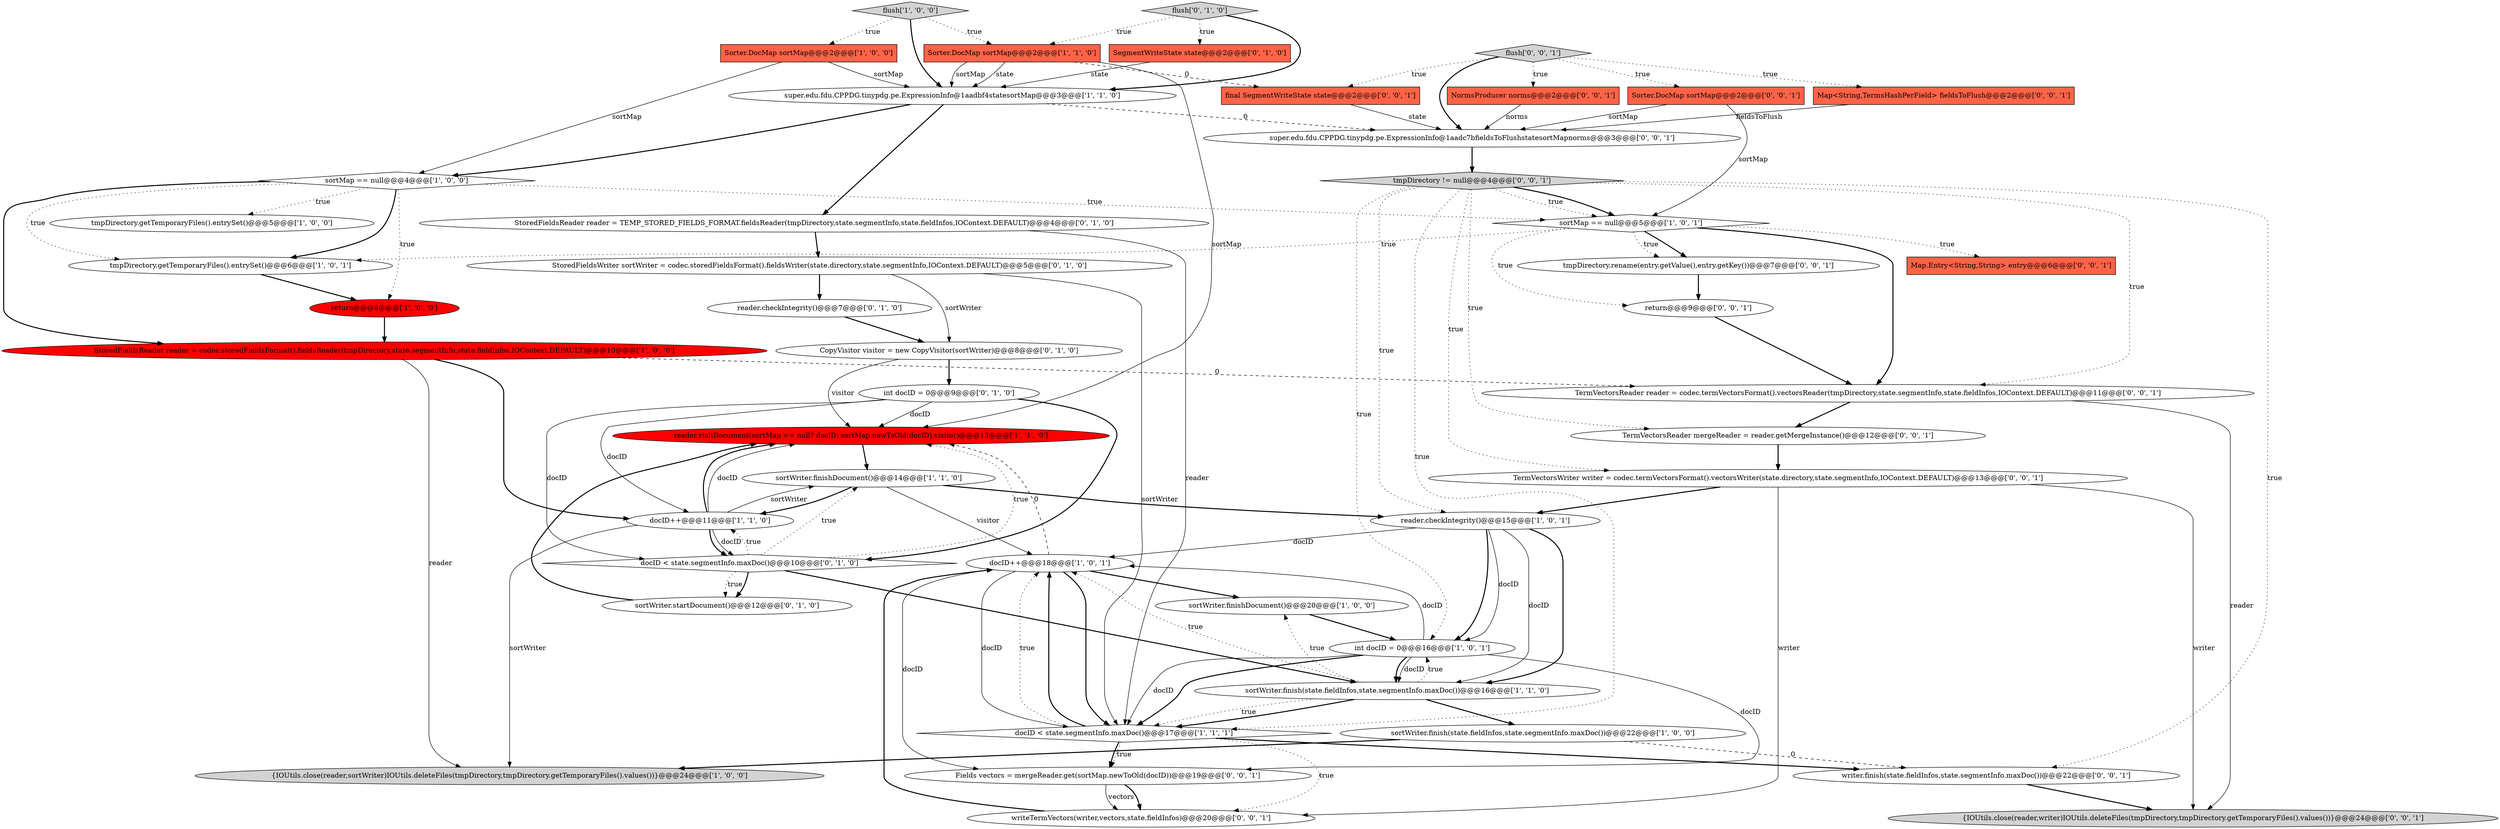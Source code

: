 digraph {
29 [style = filled, label = "SegmentWriteState state@@@2@@@['0', '1', '0']", fillcolor = tomato, shape = box image = "AAA0AAABBB2BBB"];
10 [style = filled, label = "docID++@@@18@@@['1', '0', '1']", fillcolor = white, shape = ellipse image = "AAA0AAABBB1BBB"];
17 [style = filled, label = "sortWriter.finish(state.fieldInfos,state.segmentInfo.maxDoc())@@@22@@@['1', '0', '0']", fillcolor = white, shape = ellipse image = "AAA0AAABBB1BBB"];
24 [style = filled, label = "CopyVisitor visitor = new CopyVisitor(sortWriter)@@@8@@@['0', '1', '0']", fillcolor = white, shape = ellipse image = "AAA0AAABBB2BBB"];
0 [style = filled, label = "reader.visitDocument(sortMap == null? docID: sortMap.newToOld(docID),visitor)@@@13@@@['1', '1', '0']", fillcolor = red, shape = ellipse image = "AAA1AAABBB1BBB"];
26 [style = filled, label = "int docID = 0@@@9@@@['0', '1', '0']", fillcolor = white, shape = ellipse image = "AAA0AAABBB2BBB"];
16 [style = filled, label = "tmpDirectory.getTemporaryFiles().entrySet()@@@6@@@['1', '0', '1']", fillcolor = white, shape = ellipse image = "AAA0AAABBB1BBB"];
32 [style = filled, label = "NormsProducer norms@@@2@@@['0', '0', '1']", fillcolor = tomato, shape = box image = "AAA0AAABBB3BBB"];
46 [style = filled, label = "Fields vectors = mergeReader.get(sortMap.newToOld(docID))@@@19@@@['0', '0', '1']", fillcolor = white, shape = ellipse image = "AAA0AAABBB3BBB"];
1 [style = filled, label = "tmpDirectory.getTemporaryFiles().entrySet()@@@5@@@['1', '0', '0']", fillcolor = white, shape = ellipse image = "AAA0AAABBB1BBB"];
18 [style = filled, label = "sortWriter.finish(state.fieldInfos,state.segmentInfo.maxDoc())@@@16@@@['1', '1', '0']", fillcolor = white, shape = ellipse image = "AAA0AAABBB1BBB"];
39 [style = filled, label = "tmpDirectory.rename(entry.getValue(),entry.getKey())@@@7@@@['0', '0', '1']", fillcolor = white, shape = ellipse image = "AAA0AAABBB3BBB"];
43 [style = filled, label = "return@@@9@@@['0', '0', '1']", fillcolor = white, shape = ellipse image = "AAA0AAABBB3BBB"];
20 [style = filled, label = "sortWriter.finishDocument()@@@20@@@['1', '0', '0']", fillcolor = white, shape = ellipse image = "AAA0AAABBB1BBB"];
27 [style = filled, label = "docID < state.segmentInfo.maxDoc()@@@10@@@['0', '1', '0']", fillcolor = white, shape = diamond image = "AAA0AAABBB2BBB"];
34 [style = filled, label = "{IOUtils.close(reader,writer)IOUtils.deleteFiles(tmpDirectory,tmpDirectory.getTemporaryFiles().values())}@@@24@@@['0', '0', '1']", fillcolor = lightgray, shape = ellipse image = "AAA0AAABBB3BBB"];
15 [style = filled, label = "int docID = 0@@@16@@@['1', '0', '1']", fillcolor = white, shape = ellipse image = "AAA0AAABBB1BBB"];
37 [style = filled, label = "final SegmentWriteState state@@@2@@@['0', '0', '1']", fillcolor = tomato, shape = box image = "AAA0AAABBB3BBB"];
35 [style = filled, label = "Sorter.DocMap sortMap@@@2@@@['0', '0', '1']", fillcolor = tomato, shape = box image = "AAA0AAABBB3BBB"];
2 [style = filled, label = "return@@@8@@@['1', '0', '0']", fillcolor = red, shape = ellipse image = "AAA1AAABBB1BBB"];
42 [style = filled, label = "flush['0', '0', '1']", fillcolor = lightgray, shape = diamond image = "AAA0AAABBB3BBB"];
31 [style = filled, label = "Map<String,TermsHashPerField> fieldsToFlush@@@2@@@['0', '0', '1']", fillcolor = tomato, shape = box image = "AAA0AAABBB3BBB"];
3 [style = filled, label = "StoredFieldsReader reader = codec.storedFieldsFormat().fieldsReader(tmpDirectory,state.segmentInfo,state.fieldInfos,IOContext.DEFAULT)@@@10@@@['1', '0', '0']", fillcolor = red, shape = ellipse image = "AAA1AAABBB1BBB"];
6 [style = filled, label = "Sorter.DocMap sortMap@@@2@@@['1', '0', '0']", fillcolor = tomato, shape = box image = "AAA0AAABBB1BBB"];
13 [style = filled, label = "{IOUtils.close(reader,sortWriter)IOUtils.deleteFiles(tmpDirectory,tmpDirectory.getTemporaryFiles().values())}@@@24@@@['1', '0', '0']", fillcolor = lightgray, shape = ellipse image = "AAA0AAABBB1BBB"];
36 [style = filled, label = "tmpDirectory != null@@@4@@@['0', '0', '1']", fillcolor = lightgray, shape = diamond image = "AAA0AAABBB3BBB"];
21 [style = filled, label = "sortWriter.startDocument()@@@12@@@['0', '1', '0']", fillcolor = white, shape = ellipse image = "AAA0AAABBB2BBB"];
41 [style = filled, label = "writer.finish(state.fieldInfos,state.segmentInfo.maxDoc())@@@22@@@['0', '0', '1']", fillcolor = white, shape = ellipse image = "AAA0AAABBB3BBB"];
12 [style = filled, label = "docID++@@@11@@@['1', '1', '0']", fillcolor = white, shape = ellipse image = "AAA0AAABBB1BBB"];
23 [style = filled, label = "reader.checkIntegrity()@@@7@@@['0', '1', '0']", fillcolor = white, shape = ellipse image = "AAA0AAABBB2BBB"];
25 [style = filled, label = "StoredFieldsReader reader = TEMP_STORED_FIELDS_FORMAT.fieldsReader(tmpDirectory,state.segmentInfo,state.fieldInfos,IOContext.DEFAULT)@@@4@@@['0', '1', '0']", fillcolor = white, shape = ellipse image = "AAA0AAABBB2BBB"];
30 [style = filled, label = "Map.Entry<String,String> entry@@@6@@@['0', '0', '1']", fillcolor = tomato, shape = box image = "AAA0AAABBB3BBB"];
45 [style = filled, label = "TermVectorsWriter writer = codec.termVectorsFormat().vectorsWriter(state.directory,state.segmentInfo,IOContext.DEFAULT)@@@13@@@['0', '0', '1']", fillcolor = white, shape = ellipse image = "AAA0AAABBB3BBB"];
22 [style = filled, label = "flush['0', '1', '0']", fillcolor = lightgray, shape = diamond image = "AAA0AAABBB2BBB"];
8 [style = filled, label = "sortMap == null@@@4@@@['1', '0', '0']", fillcolor = white, shape = diamond image = "AAA0AAABBB1BBB"];
33 [style = filled, label = "TermVectorsReader reader = codec.termVectorsFormat().vectorsReader(tmpDirectory,state.segmentInfo,state.fieldInfos,IOContext.DEFAULT)@@@11@@@['0', '0', '1']", fillcolor = white, shape = ellipse image = "AAA0AAABBB3BBB"];
38 [style = filled, label = "writeTermVectors(writer,vectors,state.fieldInfos)@@@20@@@['0', '0', '1']", fillcolor = white, shape = ellipse image = "AAA0AAABBB3BBB"];
4 [style = filled, label = "sortWriter.finishDocument()@@@14@@@['1', '1', '0']", fillcolor = white, shape = ellipse image = "AAA0AAABBB1BBB"];
40 [style = filled, label = "super.edu.fdu.CPPDG.tinypdg.pe.ExpressionInfo@1aadc7bfieldsToFlushstatesortMapnorms@@@3@@@['0', '0', '1']", fillcolor = white, shape = ellipse image = "AAA0AAABBB3BBB"];
28 [style = filled, label = "StoredFieldsWriter sortWriter = codec.storedFieldsFormat().fieldsWriter(state.directory,state.segmentInfo,IOContext.DEFAULT)@@@5@@@['0', '1', '0']", fillcolor = white, shape = ellipse image = "AAA0AAABBB2BBB"];
9 [style = filled, label = "reader.checkIntegrity()@@@15@@@['1', '0', '1']", fillcolor = white, shape = ellipse image = "AAA0AAABBB1BBB"];
14 [style = filled, label = "Sorter.DocMap sortMap@@@2@@@['1', '1', '0']", fillcolor = tomato, shape = box image = "AAA0AAABBB1BBB"];
44 [style = filled, label = "TermVectorsReader mergeReader = reader.getMergeInstance()@@@12@@@['0', '0', '1']", fillcolor = white, shape = ellipse image = "AAA0AAABBB3BBB"];
19 [style = filled, label = "docID < state.segmentInfo.maxDoc()@@@17@@@['1', '1', '1']", fillcolor = white, shape = diamond image = "AAA0AAABBB1BBB"];
5 [style = filled, label = "sortMap == null@@@5@@@['1', '0', '1']", fillcolor = white, shape = diamond image = "AAA0AAABBB1BBB"];
7 [style = filled, label = "super.edu.fdu.CPPDG.tinypdg.pe.ExpressionInfo@1aadbf4statesortMap@@@3@@@['1', '1', '0']", fillcolor = white, shape = ellipse image = "AAA0AAABBB1BBB"];
11 [style = filled, label = "flush['1', '0', '0']", fillcolor = lightgray, shape = diamond image = "AAA0AAABBB1BBB"];
19->10 [style = dotted, label="true"];
8->16 [style = bold, label=""];
15->10 [style = solid, label="docID"];
10->19 [style = bold, label=""];
8->16 [style = dotted, label="true"];
18->15 [style = dotted, label="true"];
28->19 [style = solid, label="sortWriter"];
46->38 [style = solid, label="vectors"];
18->20 [style = dotted, label="true"];
10->46 [style = solid, label="docID"];
7->8 [style = bold, label=""];
22->14 [style = dotted, label="true"];
17->41 [style = dashed, label="0"];
3->13 [style = solid, label="reader"];
5->43 [style = dotted, label="true"];
15->19 [style = solid, label="docID"];
33->44 [style = bold, label=""];
15->18 [style = solid, label="docID"];
20->15 [style = bold, label=""];
42->32 [style = dotted, label="true"];
29->7 [style = solid, label="state"];
22->29 [style = dotted, label="true"];
46->38 [style = bold, label=""];
25->28 [style = bold, label=""];
6->7 [style = solid, label="sortMap"];
21->0 [style = bold, label=""];
5->33 [style = bold, label=""];
9->10 [style = solid, label="docID"];
5->39 [style = bold, label=""];
12->27 [style = solid, label="docID"];
3->33 [style = dashed, label="0"];
19->38 [style = dotted, label="true"];
11->14 [style = dotted, label="true"];
18->19 [style = bold, label=""];
9->18 [style = solid, label="docID"];
15->46 [style = solid, label="docID"];
27->21 [style = dotted, label="true"];
22->7 [style = bold, label=""];
42->40 [style = bold, label=""];
26->27 [style = solid, label="docID"];
45->34 [style = solid, label="writer"];
26->27 [style = bold, label=""];
36->45 [style = dotted, label="true"];
19->41 [style = bold, label=""];
36->44 [style = dotted, label="true"];
43->33 [style = bold, label=""];
5->30 [style = dotted, label="true"];
19->46 [style = bold, label=""];
44->45 [style = bold, label=""];
4->9 [style = bold, label=""];
27->18 [style = bold, label=""];
10->19 [style = solid, label="docID"];
14->37 [style = dashed, label="0"];
36->15 [style = dotted, label="true"];
8->2 [style = dotted, label="true"];
2->3 [style = bold, label=""];
8->3 [style = bold, label=""];
18->19 [style = dotted, label="true"];
19->10 [style = bold, label=""];
3->12 [style = bold, label=""];
15->19 [style = bold, label=""];
36->19 [style = dotted, label="true"];
12->13 [style = solid, label="sortWriter"];
27->4 [style = dotted, label="true"];
33->34 [style = solid, label="reader"];
9->15 [style = solid, label="docID"];
18->10 [style = dotted, label="true"];
24->26 [style = bold, label=""];
9->18 [style = bold, label=""];
10->0 [style = dashed, label="0"];
35->40 [style = solid, label="sortMap"];
40->36 [style = bold, label=""];
28->23 [style = bold, label=""];
4->10 [style = solid, label="visitor"];
11->6 [style = dotted, label="true"];
5->16 [style = dotted, label="true"];
5->39 [style = dotted, label="true"];
4->12 [style = bold, label=""];
36->5 [style = bold, label=""];
17->13 [style = bold, label=""];
35->5 [style = solid, label="sortMap"];
12->0 [style = solid, label="docID"];
14->0 [style = solid, label="sortMap"];
27->21 [style = bold, label=""];
12->27 [style = bold, label=""];
41->34 [style = bold, label=""];
45->9 [style = bold, label=""];
45->38 [style = solid, label="writer"];
7->40 [style = dashed, label="0"];
36->33 [style = dotted, label="true"];
36->41 [style = dotted, label="true"];
12->4 [style = solid, label="sortWriter"];
10->20 [style = bold, label=""];
14->7 [style = solid, label="state"];
14->7 [style = solid, label="sortMap"];
38->10 [style = bold, label=""];
32->40 [style = solid, label="norms"];
39->43 [style = bold, label=""];
25->19 [style = solid, label="reader"];
18->17 [style = bold, label=""];
42->31 [style = dotted, label="true"];
28->24 [style = solid, label="sortWriter"];
26->12 [style = solid, label="docID"];
16->2 [style = bold, label=""];
27->12 [style = dotted, label="true"];
31->40 [style = solid, label="fieldsToFlush"];
12->0 [style = bold, label=""];
15->18 [style = bold, label=""];
37->40 [style = solid, label="state"];
24->0 [style = solid, label="visitor"];
8->1 [style = dotted, label="true"];
23->24 [style = bold, label=""];
27->0 [style = dotted, label="true"];
8->5 [style = dotted, label="true"];
0->4 [style = bold, label=""];
26->0 [style = solid, label="docID"];
9->15 [style = bold, label=""];
19->46 [style = dotted, label="true"];
42->35 [style = dotted, label="true"];
7->25 [style = bold, label=""];
6->8 [style = solid, label="sortMap"];
36->5 [style = dotted, label="true"];
36->9 [style = dotted, label="true"];
11->7 [style = bold, label=""];
42->37 [style = dotted, label="true"];
}
